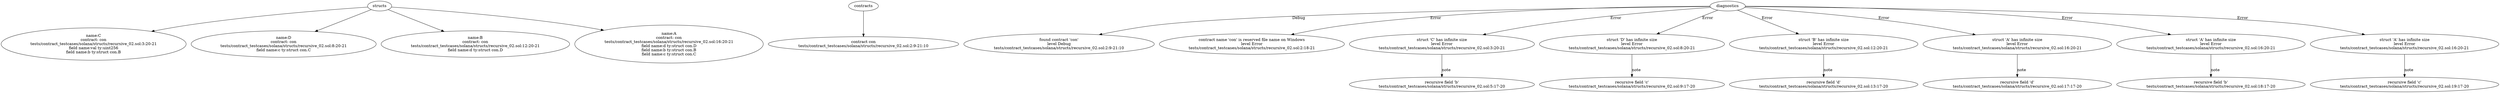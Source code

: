 strict digraph "tests/contract_testcases/solana/structs/recursive_02.sol" {
	C [label="name:C\ncontract: con\ntests/contract_testcases/solana/structs/recursive_02.sol:3:20-21\nfield name:val ty:uint256\nfield name:b ty:struct con.B"]
	D [label="name:D\ncontract: con\ntests/contract_testcases/solana/structs/recursive_02.sol:8:20-21\nfield name:c ty:struct con.C"]
	B [label="name:B\ncontract: con\ntests/contract_testcases/solana/structs/recursive_02.sol:12:20-21\nfield name:d ty:struct con.D"]
	A [label="name:A\ncontract: con\ntests/contract_testcases/solana/structs/recursive_02.sol:16:20-21\nfield name:d ty:struct con.D\nfield name:b ty:struct con.B\nfield name:c ty:struct con.C"]
	contract [label="contract con\ntests/contract_testcases/solana/structs/recursive_02.sol:2:9-21:10"]
	diagnostic [label="found contract 'con'\nlevel Debug\ntests/contract_testcases/solana/structs/recursive_02.sol:2:9-21:10"]
	diagnostic_9 [label="contract name 'con' is reserved file name on Windows\nlevel Error\ntests/contract_testcases/solana/structs/recursive_02.sol:2:18-21"]
	diagnostic_10 [label="struct 'C' has infinite size\nlevel Error\ntests/contract_testcases/solana/structs/recursive_02.sol:3:20-21"]
	note [label="recursive field 'b'\ntests/contract_testcases/solana/structs/recursive_02.sol:5:17-20"]
	diagnostic_12 [label="struct 'D' has infinite size\nlevel Error\ntests/contract_testcases/solana/structs/recursive_02.sol:8:20-21"]
	note_13 [label="recursive field 'c'\ntests/contract_testcases/solana/structs/recursive_02.sol:9:17-20"]
	diagnostic_14 [label="struct 'B' has infinite size\nlevel Error\ntests/contract_testcases/solana/structs/recursive_02.sol:12:20-21"]
	note_15 [label="recursive field 'd'\ntests/contract_testcases/solana/structs/recursive_02.sol:13:17-20"]
	diagnostic_16 [label="struct 'A' has infinite size\nlevel Error\ntests/contract_testcases/solana/structs/recursive_02.sol:16:20-21"]
	note_17 [label="recursive field 'd'\ntests/contract_testcases/solana/structs/recursive_02.sol:17:17-20"]
	diagnostic_18 [label="struct 'A' has infinite size\nlevel Error\ntests/contract_testcases/solana/structs/recursive_02.sol:16:20-21"]
	note_19 [label="recursive field 'b'\ntests/contract_testcases/solana/structs/recursive_02.sol:18:17-20"]
	diagnostic_20 [label="struct 'A' has infinite size\nlevel Error\ntests/contract_testcases/solana/structs/recursive_02.sol:16:20-21"]
	note_21 [label="recursive field 'c'\ntests/contract_testcases/solana/structs/recursive_02.sol:19:17-20"]
	structs -> C
	structs -> D
	structs -> B
	structs -> A
	contracts -> contract
	diagnostics -> diagnostic [label="Debug"]
	diagnostics -> diagnostic_9 [label="Error"]
	diagnostics -> diagnostic_10 [label="Error"]
	diagnostic_10 -> note [label="note"]
	diagnostics -> diagnostic_12 [label="Error"]
	diagnostic_12 -> note_13 [label="note"]
	diagnostics -> diagnostic_14 [label="Error"]
	diagnostic_14 -> note_15 [label="note"]
	diagnostics -> diagnostic_16 [label="Error"]
	diagnostic_16 -> note_17 [label="note"]
	diagnostics -> diagnostic_18 [label="Error"]
	diagnostic_18 -> note_19 [label="note"]
	diagnostics -> diagnostic_20 [label="Error"]
	diagnostic_20 -> note_21 [label="note"]
}
